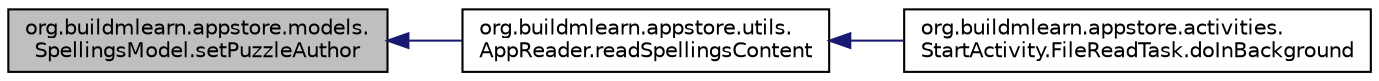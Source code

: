 digraph "org.buildmlearn.appstore.models.SpellingsModel.setPuzzleAuthor"
{
 // INTERACTIVE_SVG=YES
  bgcolor="transparent";
  edge [fontname="Helvetica",fontsize="10",labelfontname="Helvetica",labelfontsize="10"];
  node [fontname="Helvetica",fontsize="10",shape=record];
  rankdir="LR";
  Node1 [label="org.buildmlearn.appstore.models.\lSpellingsModel.setPuzzleAuthor",height=0.2,width=0.4,color="black", fillcolor="grey75", style="filled", fontcolor="black"];
  Node1 -> Node2 [dir="back",color="midnightblue",fontsize="10",style="solid",fontname="Helvetica"];
  Node2 [label="org.buildmlearn.appstore.utils.\lAppReader.readSpellingsContent",height=0.2,width=0.4,color="black",URL="$d0/da8/classorg_1_1buildmlearn_1_1appstore_1_1utils_1_1_app_reader.html#aaeb43a1338ffba1f17dd7993c82af47f",tooltip="Reads the Spelling Puzzle type of app. "];
  Node2 -> Node3 [dir="back",color="midnightblue",fontsize="10",style="solid",fontname="Helvetica"];
  Node3 [label="org.buildmlearn.appstore.activities.\lStartActivity.FileReadTask.doInBackground",height=0.2,width=0.4,color="black",URL="$d3/dbf/classorg_1_1buildmlearn_1_1appstore_1_1activities_1_1_start_activity_1_1_file_read_task.html#aed534a6e0d4bcb1df8009e878e2bb95f",tooltip="This method is automatically called, when the class is set to be executed. "];
}
